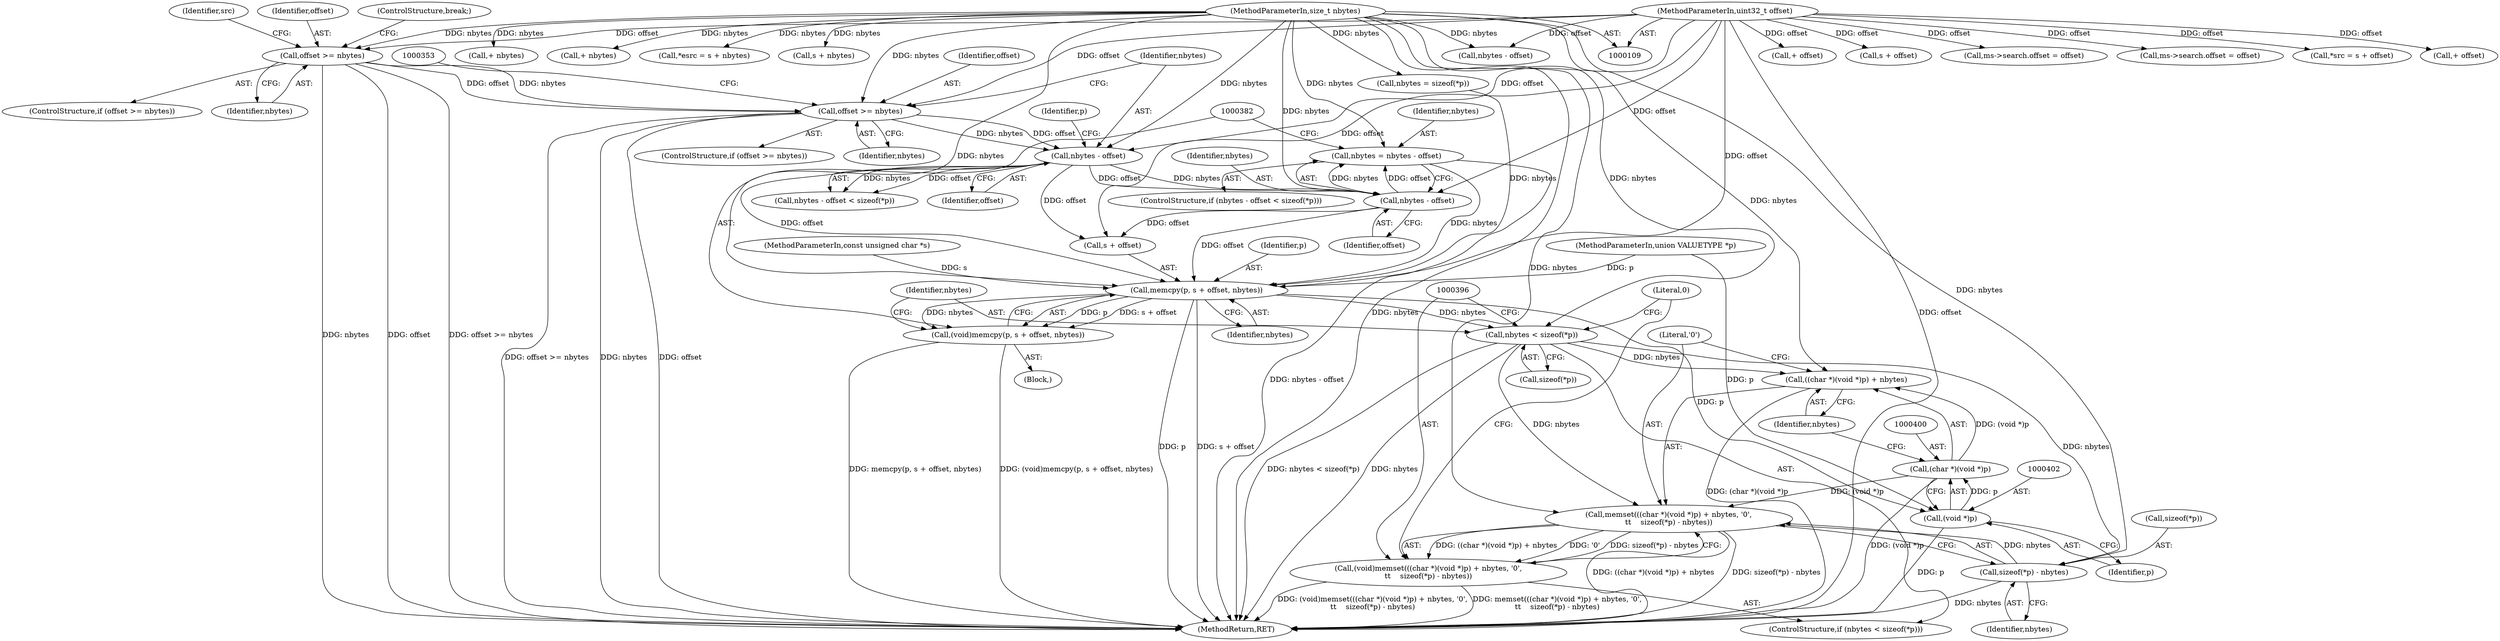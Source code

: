 digraph "0_file_4a284c89d6ef11aca34da65da7d673050a5ea320_3@integer" {
"1000370" [label="(Call,nbytes = nbytes - offset)"];
"1000372" [label="(Call,nbytes - offset)"];
"1000364" [label="(Call,nbytes - offset)"];
"1000348" [label="(Call,offset >= nbytes)"];
"1000284" [label="(Call,offset >= nbytes)"];
"1000115" [label="(MethodParameterIn,uint32_t offset)"];
"1000116" [label="(MethodParameterIn,size_t nbytes)"];
"1000383" [label="(Call,memcpy(p, s + offset, nbytes))"];
"1000381" [label="(Call,(void)memcpy(p, s + offset, nbytes))"];
"1000390" [label="(Call,nbytes < sizeof(*p))"];
"1000397" [label="(Call,memset(((char *)(void *)p) + nbytes, '\0',\n\t\t    sizeof(*p) - nbytes))"];
"1000395" [label="(Call,(void)memset(((char *)(void *)p) + nbytes, '\0',\n\t\t    sizeof(*p) - nbytes))"];
"1000398" [label="(Call,((char *)(void *)p) + nbytes)"];
"1000406" [label="(Call,sizeof(*p) - nbytes)"];
"1000401" [label="(Call,(void *)p)"];
"1000399" [label="(Call,(char *)(void *)p)"];
"1000283" [label="(ControlStructure,if (offset >= nbytes))"];
"1000383" [label="(Call,memcpy(p, s + offset, nbytes))"];
"1000208" [label="(Call,+ nbytes)"];
"1000381" [label="(Call,(void)memcpy(p, s + offset, nbytes))"];
"1000349" [label="(Identifier,offset)"];
"1000413" [label="(MethodReturn,RET)"];
"1000179" [label="(Call,+ nbytes)"];
"1000290" [label="(Identifier,src)"];
"1000372" [label="(Call,nbytes - offset)"];
"1000373" [label="(Identifier,nbytes)"];
"1000363" [label="(Call,nbytes - offset < sizeof(*p))"];
"1000114" [label="(MethodParameterIn,const unsigned char *s)"];
"1000177" [label="(Call,+ offset)"];
"1000399" [label="(Call,(char *)(void *)p)"];
"1000115" [label="(MethodParameterIn,uint32_t offset)"];
"1000401" [label="(Call,(void *)p)"];
"1000365" [label="(Identifier,nbytes)"];
"1000248" [label="(Call,s + offset)"];
"1000412" [label="(Literal,0)"];
"1000371" [label="(Identifier,nbytes)"];
"1000116" [label="(MethodParameterIn,size_t nbytes)"];
"1000395" [label="(Call,(void)memset(((char *)(void *)p) + nbytes, '\0',\n\t\t    sizeof(*p) - nbytes))"];
"1000118" [label="(Block,)"];
"1000407" [label="(Call,sizeof(*p))"];
"1000286" [label="(Identifier,nbytes)"];
"1000404" [label="(Identifier,nbytes)"];
"1000376" [label="(Call,nbytes = sizeof(*p))"];
"1000111" [label="(MethodParameterIn,union VALUETYPE *p)"];
"1000284" [label="(Call,offset >= nbytes)"];
"1000388" [label="(Identifier,nbytes)"];
"1000397" [label="(Call,memset(((char *)(void *)p) + nbytes, '\0',\n\t\t    sizeof(*p) - nbytes))"];
"1000390" [label="(Call,nbytes < sizeof(*p))"];
"1000391" [label="(Identifier,nbytes)"];
"1000136" [label="(Call,nbytes - offset)"];
"1000403" [label="(Identifier,p)"];
"1000369" [label="(Identifier,p)"];
"1000370" [label="(Call,nbytes = nbytes - offset)"];
"1000410" [label="(Identifier,nbytes)"];
"1000139" [label="(Call,ms->search.offset = offset)"];
"1000226" [label="(Call,ms->search.offset = offset)"];
"1000384" [label="(Identifier,p)"];
"1000285" [label="(Identifier,offset)"];
"1000374" [label="(Identifier,offset)"];
"1000252" [label="(Call,*esrc = s + nbytes)"];
"1000406" [label="(Call,sizeof(*p) - nbytes)"];
"1000392" [label="(Call,sizeof(*p))"];
"1000405" [label="(Literal,'\0')"];
"1000347" [label="(ControlStructure,if (offset >= nbytes))"];
"1000398" [label="(Call,((char *)(void *)p) + nbytes)"];
"1000246" [label="(Call,*src = s + offset)"];
"1000350" [label="(Identifier,nbytes)"];
"1000348" [label="(Call,offset >= nbytes)"];
"1000366" [label="(Identifier,offset)"];
"1000254" [label="(Call,s + nbytes)"];
"1000385" [label="(Call,s + offset)"];
"1000287" [label="(ControlStructure,break;)"];
"1000389" [label="(ControlStructure,if (nbytes < sizeof(*p)))"];
"1000128" [label="(Call,+ offset)"];
"1000362" [label="(ControlStructure,if (nbytes - offset < sizeof(*p)))"];
"1000364" [label="(Call,nbytes - offset)"];
"1000370" -> "1000362"  [label="AST: "];
"1000370" -> "1000372"  [label="CFG: "];
"1000371" -> "1000370"  [label="AST: "];
"1000372" -> "1000370"  [label="AST: "];
"1000382" -> "1000370"  [label="CFG: "];
"1000370" -> "1000413"  [label="DDG: nbytes - offset"];
"1000372" -> "1000370"  [label="DDG: nbytes"];
"1000372" -> "1000370"  [label="DDG: offset"];
"1000116" -> "1000370"  [label="DDG: nbytes"];
"1000370" -> "1000383"  [label="DDG: nbytes"];
"1000372" -> "1000374"  [label="CFG: "];
"1000373" -> "1000372"  [label="AST: "];
"1000374" -> "1000372"  [label="AST: "];
"1000364" -> "1000372"  [label="DDG: nbytes"];
"1000364" -> "1000372"  [label="DDG: offset"];
"1000116" -> "1000372"  [label="DDG: nbytes"];
"1000115" -> "1000372"  [label="DDG: offset"];
"1000372" -> "1000383"  [label="DDG: offset"];
"1000372" -> "1000385"  [label="DDG: offset"];
"1000364" -> "1000363"  [label="AST: "];
"1000364" -> "1000366"  [label="CFG: "];
"1000365" -> "1000364"  [label="AST: "];
"1000366" -> "1000364"  [label="AST: "];
"1000369" -> "1000364"  [label="CFG: "];
"1000364" -> "1000363"  [label="DDG: nbytes"];
"1000364" -> "1000363"  [label="DDG: offset"];
"1000348" -> "1000364"  [label="DDG: nbytes"];
"1000348" -> "1000364"  [label="DDG: offset"];
"1000116" -> "1000364"  [label="DDG: nbytes"];
"1000115" -> "1000364"  [label="DDG: offset"];
"1000364" -> "1000383"  [label="DDG: offset"];
"1000364" -> "1000385"  [label="DDG: offset"];
"1000348" -> "1000347"  [label="AST: "];
"1000348" -> "1000350"  [label="CFG: "];
"1000349" -> "1000348"  [label="AST: "];
"1000350" -> "1000348"  [label="AST: "];
"1000353" -> "1000348"  [label="CFG: "];
"1000365" -> "1000348"  [label="CFG: "];
"1000348" -> "1000413"  [label="DDG: offset"];
"1000348" -> "1000413"  [label="DDG: offset >= nbytes"];
"1000348" -> "1000413"  [label="DDG: nbytes"];
"1000284" -> "1000348"  [label="DDG: offset"];
"1000284" -> "1000348"  [label="DDG: nbytes"];
"1000115" -> "1000348"  [label="DDG: offset"];
"1000116" -> "1000348"  [label="DDG: nbytes"];
"1000284" -> "1000283"  [label="AST: "];
"1000284" -> "1000286"  [label="CFG: "];
"1000285" -> "1000284"  [label="AST: "];
"1000286" -> "1000284"  [label="AST: "];
"1000287" -> "1000284"  [label="CFG: "];
"1000290" -> "1000284"  [label="CFG: "];
"1000284" -> "1000413"  [label="DDG: nbytes"];
"1000284" -> "1000413"  [label="DDG: offset"];
"1000284" -> "1000413"  [label="DDG: offset >= nbytes"];
"1000115" -> "1000284"  [label="DDG: offset"];
"1000116" -> "1000284"  [label="DDG: nbytes"];
"1000115" -> "1000109"  [label="AST: "];
"1000115" -> "1000413"  [label="DDG: offset"];
"1000115" -> "1000128"  [label="DDG: offset"];
"1000115" -> "1000136"  [label="DDG: offset"];
"1000115" -> "1000139"  [label="DDG: offset"];
"1000115" -> "1000177"  [label="DDG: offset"];
"1000115" -> "1000226"  [label="DDG: offset"];
"1000115" -> "1000246"  [label="DDG: offset"];
"1000115" -> "1000248"  [label="DDG: offset"];
"1000115" -> "1000383"  [label="DDG: offset"];
"1000115" -> "1000385"  [label="DDG: offset"];
"1000116" -> "1000109"  [label="AST: "];
"1000116" -> "1000413"  [label="DDG: nbytes"];
"1000116" -> "1000136"  [label="DDG: nbytes"];
"1000116" -> "1000179"  [label="DDG: nbytes"];
"1000116" -> "1000208"  [label="DDG: nbytes"];
"1000116" -> "1000252"  [label="DDG: nbytes"];
"1000116" -> "1000254"  [label="DDG: nbytes"];
"1000116" -> "1000376"  [label="DDG: nbytes"];
"1000116" -> "1000383"  [label="DDG: nbytes"];
"1000116" -> "1000390"  [label="DDG: nbytes"];
"1000116" -> "1000397"  [label="DDG: nbytes"];
"1000116" -> "1000398"  [label="DDG: nbytes"];
"1000116" -> "1000406"  [label="DDG: nbytes"];
"1000383" -> "1000381"  [label="AST: "];
"1000383" -> "1000388"  [label="CFG: "];
"1000384" -> "1000383"  [label="AST: "];
"1000385" -> "1000383"  [label="AST: "];
"1000388" -> "1000383"  [label="AST: "];
"1000381" -> "1000383"  [label="CFG: "];
"1000383" -> "1000413"  [label="DDG: p"];
"1000383" -> "1000413"  [label="DDG: s + offset"];
"1000383" -> "1000381"  [label="DDG: p"];
"1000383" -> "1000381"  [label="DDG: s + offset"];
"1000383" -> "1000381"  [label="DDG: nbytes"];
"1000111" -> "1000383"  [label="DDG: p"];
"1000114" -> "1000383"  [label="DDG: s"];
"1000376" -> "1000383"  [label="DDG: nbytes"];
"1000383" -> "1000390"  [label="DDG: nbytes"];
"1000383" -> "1000401"  [label="DDG: p"];
"1000381" -> "1000118"  [label="AST: "];
"1000382" -> "1000381"  [label="AST: "];
"1000391" -> "1000381"  [label="CFG: "];
"1000381" -> "1000413"  [label="DDG: memcpy(p, s + offset, nbytes)"];
"1000381" -> "1000413"  [label="DDG: (void)memcpy(p, s + offset, nbytes)"];
"1000390" -> "1000389"  [label="AST: "];
"1000390" -> "1000392"  [label="CFG: "];
"1000391" -> "1000390"  [label="AST: "];
"1000392" -> "1000390"  [label="AST: "];
"1000396" -> "1000390"  [label="CFG: "];
"1000412" -> "1000390"  [label="CFG: "];
"1000390" -> "1000413"  [label="DDG: nbytes < sizeof(*p)"];
"1000390" -> "1000413"  [label="DDG: nbytes"];
"1000390" -> "1000397"  [label="DDG: nbytes"];
"1000390" -> "1000398"  [label="DDG: nbytes"];
"1000390" -> "1000406"  [label="DDG: nbytes"];
"1000397" -> "1000395"  [label="AST: "];
"1000397" -> "1000406"  [label="CFG: "];
"1000398" -> "1000397"  [label="AST: "];
"1000405" -> "1000397"  [label="AST: "];
"1000406" -> "1000397"  [label="AST: "];
"1000395" -> "1000397"  [label="CFG: "];
"1000397" -> "1000413"  [label="DDG: ((char *)(void *)p) + nbytes"];
"1000397" -> "1000413"  [label="DDG: sizeof(*p) - nbytes"];
"1000397" -> "1000395"  [label="DDG: ((char *)(void *)p) + nbytes"];
"1000397" -> "1000395"  [label="DDG: '\0'"];
"1000397" -> "1000395"  [label="DDG: sizeof(*p) - nbytes"];
"1000399" -> "1000397"  [label="DDG: (void *)p"];
"1000406" -> "1000397"  [label="DDG: nbytes"];
"1000395" -> "1000389"  [label="AST: "];
"1000396" -> "1000395"  [label="AST: "];
"1000412" -> "1000395"  [label="CFG: "];
"1000395" -> "1000413"  [label="DDG: memset(((char *)(void *)p) + nbytes, '\0',\n\t\t    sizeof(*p) - nbytes)"];
"1000395" -> "1000413"  [label="DDG: (void)memset(((char *)(void *)p) + nbytes, '\0',\n\t\t    sizeof(*p) - nbytes)"];
"1000398" -> "1000404"  [label="CFG: "];
"1000399" -> "1000398"  [label="AST: "];
"1000404" -> "1000398"  [label="AST: "];
"1000405" -> "1000398"  [label="CFG: "];
"1000398" -> "1000413"  [label="DDG: (char *)(void *)p"];
"1000399" -> "1000398"  [label="DDG: (void *)p"];
"1000406" -> "1000410"  [label="CFG: "];
"1000407" -> "1000406"  [label="AST: "];
"1000410" -> "1000406"  [label="AST: "];
"1000406" -> "1000413"  [label="DDG: nbytes"];
"1000401" -> "1000399"  [label="AST: "];
"1000401" -> "1000403"  [label="CFG: "];
"1000402" -> "1000401"  [label="AST: "];
"1000403" -> "1000401"  [label="AST: "];
"1000399" -> "1000401"  [label="CFG: "];
"1000401" -> "1000413"  [label="DDG: p"];
"1000401" -> "1000399"  [label="DDG: p"];
"1000111" -> "1000401"  [label="DDG: p"];
"1000400" -> "1000399"  [label="AST: "];
"1000404" -> "1000399"  [label="CFG: "];
"1000399" -> "1000413"  [label="DDG: (void *)p"];
}
